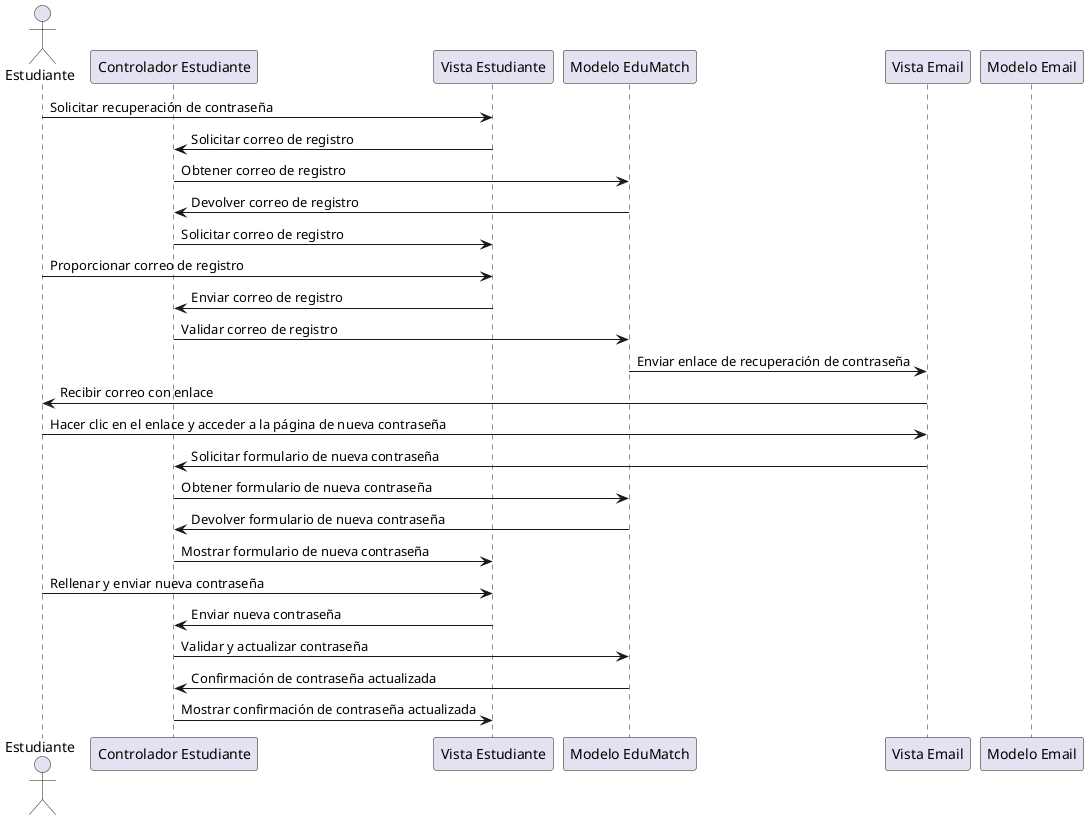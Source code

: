 ' RESERVAR TURNO

' @startuml
' actor Estudiante
' participant "Sistema EduMatch" as EduMatch
' participant Profesor

' Estudiante -> EduMatch: Buscar profesor
' EduMatch -> Estudiante: Mostrar lista de profesores
' Estudiante -> EduMatch: Seleccionar profesor y programar sesión
' EduMatch -> Profesor: Enviar solicitud de reserva
' Profesor -> EduMatch: Aceptar o rechazar reserva
' EduMatch -> Estudiante: Confirmación de reserva (aceptar o rechazar)

' EduMatch -> Reserva: Crear reserva
' EduMatch -> Estudiante: Notificación de reserva confirmada
' EduMatch -> Profesor: Notificación de reserva confirmada
' @enduml



' @startuml
' actor Estudiante
' participant "Vista Estudiante" as VistaEstudiante
' participant "Controlador Estudiante" as ControladorEstudiante
' participant "Modelo EduMatch" as ModeloEduMatch
' participant "Vista Profesor" as VistaProfesor
' participant "Controlador Profesor" as ControladorProfesor

' Estudiante -> VistaEstudiante: Buscar profesor
' VistaEstudiante -> ControladorEstudiante: Solicitar lista de profesores
' ControladorEstudiante -> ModeloEduMatch: Obtener lista de profesores
' ModeloEduMatch -> ControladorEstudiante: Devolver lista de profesores
' ControladorEstudiante -> VistaEstudiante: Mostrar lista de profesores
' Estudiante -> VistaEstudiante: Seleccionar profesor y programar sesión
' VistaEstudiante -> ControladorEstudiante: Solicitar reserva con profesor seleccionado
' ControladorEstudiante -> ModeloEduMatch: Crear reserva con el profesor seleccionado
' ModeloEduMatch -> ControladorEstudiante: Confirmar reserva
' ControladorEstudiante -> VistaEstudiante: Mostrar confirmación de reserva
' ControladorEstudiante -> ControladorProfesor: Notificar al profesor sobre la reserva
' ControladorProfesor -> VistaProfesor: Mostrar notificación de reserva
' @enduml


' CALIFICAR PROFESOR

' @startuml
' actor Estudiante
' participant "Sistema EduMatch" as EduMatch
' participant Profesor

' Estudiante -> EduMatch: Seleccionar profesor
' EduMatch -> Estudiante: Mostrar perfil del profesor
' Estudiante -> EduMatch: Calificar profesor (enviar reseña y calificación)
' EduMatch -> Profesor: Notificación de nueva calificación
' EduMatch -> EduMatch: Actualizar calificación promedio del profesor

' Estudiante -> EduMatch: Confirmación de calificación
' @enduml

' @startuml

' actor Estudiante
' participant "EstudianteView" as EstudianteView
' participant "EstudianteController" as EstudianteController
' participant "EduMatchModel" as EduMatchModel
' participant "ProfesorView" as ProfesorView
' participant "ProfesorController" as ProfesorController
' participant "ProfesorModel" as ProfesorModel

' Estudiante -> EstudianteView: Seleccionar Profesor
' EstudianteView -> EstudianteController: Solicitar perfil del profesor
' ControllerEstudiante -> EduMatchModel: Obtener perfil del profesor
' EduMatchModel -> EstudianteController: Devolver perfil del profesor
' EstudianteController -> EstudianteView: Mostrar perfil del profesor
' Estudiante -> EstudianteView: Calificar al profesor
' EstudianteView -> EstudianteController: Enviar reseña y calificación
' EstudianteController -> EduMatchModel: Registrar calificación y reseña
' EduMatchModel -> ProfesorController: Notificar nueva calificación
' ProfesorController -> ProfesorModel: Actualizar calificación promedio
' ProfesorModel -> ProfesorController: Confirmar actualización de calificación
' ProfesorController -> EduMatchModel: Confirmación actualización de calificación
' EduMatchModel -> EstudianteView: Confirmación de calificación

' @enduml



' COMPRAR CURSO

' @startuml
' actor Estudiante
' participant "Sistema EduMatch" as EduMatch
' participant Profesor
' participant "Sistema de Pago" as Pago

' Estudiante -> EduMatch: Navegar a sección de cursos
' EduMatch -> Estudiante: Mostrar lista de cursos
' Estudiante -> EduMatch: Seleccionar curso y proceder a compra
' EduMatch -> Pago: Procesar pago (detalles del curso y pago)
' Pago -> EduMatch: Confirmación de pago
' EduMatch -> Estudiante: Confirmación de compra y acceso al curso

' EduMatch -> Profesor: Notificación de venta del curso
' EduMatch -> Curso: Actualizar lista de estudiantes inscritos
' @enduml

' @startuml
' actor Estudiante
' participant "Controlador Estudiante" as ControllerEstudiante
' participant "Vista Estudiante" as ViewEstudiante
' participant "Modelo EduMatch" as ModelEduMatch
' participant "Vista Profesor" as ViewProfesor
' participant "Modelo Profesor" as ModelProfesor
' participant "Vista Pago" as ViewPago
' participant "Modelo Pago" as ModelPago

' Estudiante -> ViewEstudiante: Navegar a la sección de cursos
' ViewEstudiante -> ControllerEstudiante: Solicitar lista de cursos
' ControllerEstudiante -> ModelEduMatch: Obtener lista de cursos
' ModelEduMatch -> ControllerEstudiante: Devolver lista de cursos
' ControllerEstudiante -> ViewEstudiante: Mostrar lista de cursos
' Estudiante -> ViewEstudiante: Seleccionar curso y proceder a compra
' ViewEstudiante -> ControllerEstudiante: Solicitar compra de curso
' ControllerEstudiante -> ModelEduMatch: Procesar compra del curso
' ModelEduMatch -> ModelPago: Procesar pago (detalles del curso y pago)
' ModelPago -> ControllerEstudiante: Confirmación de pago
' ControllerEstudiante -> ViewPago: Mostrar confirmación de pago
' ViewPago -> Estudiante: Confirmación de compra y acceso al curso
' ModelEduMatch -> ModelProfesor: Notificar venta del curso
' ModelEduMatch -> ModelProfesor: Actualizar lista de estudiantes inscritos al curso
' @enduml


' CREAR CUENTA ESTUDIANTE

' @startuml
' actor Estudiante
' participant "Sistema EduMatch" as EduMatch

' Estudiante -> EduMatch: Acceder a la página de registro
' EduMatch -> Estudiante: Mostrar formulario de registro
' Estudiante -> EduMatch: Rellenar formulario y enviar
' EduMatch -> EduMatch: Validar información
' EduMatch -> Estudiante: Confirmación de creación de cuenta
' EduMatch -> Estudiante: Enviar email de verificación
' Estudiante -> Email: Recibir email de verificación
' Estudiante -> EduMatch: Confirmar verificación (clic en enlace)
' EduMatch -> EduMatch: Verificar email y activar cuenta
' EduMatch -> Estudiante: Cuenta activada y bienvenida
' @enduml

' @startuml
' actor Estudiante
' participant "Controlador Estudiante" as ControllerEstudiante
' participant "Vista Estudiante" as ViewEstudiante
' participant "Modelo EduMatch" as ModelEduMatch
' participant "Vista Email" as ViewEmail
' participant "Modelo Email" as ModelEmail

' Estudiante -> ViewEstudiante: Acceder a la página de registro
' ViewEstudiante -> ControllerEstudiante: Solicitar formulario de registro
' ControllerEstudiante -> ModelEduMatch: Obtener formulario de registro
' ModelEduMatch -> ControllerEstudiante: Devolver formulario de registro
' ControllerEstudiante -> ViewEstudiante: Mostrar formulario de registro
' Estudiante -> ViewEstudiante: Rellenar y enviar formulario
' ViewEstudiante -> ControllerEstudiante: Enviar formulario de registro
' ControllerEstudiante -> ModelEduMatch: Validar información
' ModelEduMatch -> ControllerEstudiante: Confirmación de creación de cuenta
' ControllerEstudiante -> ViewEstudiante: Mostrar confirmación de creación de cuenta
' ControllerEstudiante -> ViewEmail: Enviar correo de verificación
' ViewEmail -> Estudiante: Recibir correo de verificación
' Estudiante -> ViewEmail: Confirmar verificación (hacer clic en el enlace)
' ViewEmail -> ModelEduMatch: Confirmar verificación de correo y activar cuenta
' ModelEduMatch -> ControllerEstudiante: Cuenta activada y mensaje de bienvenida
' @enduml


' SUBIR CURSO

' @startuml
' actor Profesor
' participant "Sistema EduMatch" as EduMatch

' Profesor -> EduMatch: Acceder a la sección de subir curso
' EduMatch -> Profesor: Mostrar formulario para nuevo curso
' Profesor -> EduMatch: Rellenar y enviar detalles del curso
' EduMatch -> EduMatch: Validar detalles del curso
' EduMatch -> Profesor: Confirmación de curso subido

' EduMatch -> Curso: Guardar detalles del curso
' EduMatch -> Estudiantes: Notificar nuevo curso disponible (opcional)
' @enduml

' @startuml
' actor Profesor
' participant "Controlador Profesor" as ControllerProfesor
' participant "Vista Profesor" as ViewProfesor
' participant "Modelo EduMatch" as ModelEduMatch
' participant "Modelo Curso" as ModelCurso
' participant "Vista Estudiantes" as ViewEstudiantes

' Profesor -> ViewProfesor: Acceder a la sección de subir curso
' ViewProfesor -> ControllerProfesor: Solicitar formulario para nuevo curso
' ControllerProfesor -> ModelEduMatch: Obtener formulario para nuevo curso
' ModelEduMatch -> ControllerProfesor: Devolver formulario para nuevo curso
' ControllerProfesor -> ViewProfesor: Mostrar formulario para nuevo curso
' Profesor -> ViewProfesor: Rellenar y enviar detalles del curso
' ViewProfesor -> ControllerProfesor: Enviar detalles del curso
' ControllerProfesor -> ModelEduMatch: Validar detalles del curso
' ModelEduMatch -> ControllerProfesor: Confirmación de curso subido
' ControllerProfesor -> ModelCurso: Guardar detalles del curso
' ModelEduMatch -> ViewEstudiantes: Notificar disponibilidad del nuevo curso (opcional)
' @enduml

' RECUPERAR PASSWORD

' @startuml
' actor Estudiante
' participant "Sistema EduMatch" as EduMatch
' participant "Email" as Email

' Estudiante -> EduMatch: Solicitar recuperación de contraseña
' EduMatch -> Estudiante: Pedir email de registro
' Estudiante -> EduMatch: Proveer email de registro
' EduMatch -> EduMatch: Validar email
' EduMatch -> Email: Enviar enlace de recuperación de contraseña
' Estudiante -> Email: Recibir email con enlace
' Estudiante -> EduMatch: Clic en enlace y acceder a página de nueva contraseña
' EduMatch -> Estudiante: Mostrar formulario de nueva contraseña
' Estudiante -> EduMatch: Rellenar y enviar nueva contraseña
' EduMatch -> EduMatch: Validar y actualizar contraseña
' EduMatch -> Estudiante: Confirmación de contraseña actualizada
' @enduml

@startuml
actor Estudiante
participant "Controlador Estudiante" as ControllerEstudiante
participant "Vista Estudiante" as ViewEstudiante
participant "Modelo EduMatch" as ModelEduMatch
participant "Vista Email" as ViewEmail
participant "Modelo Email" as ModelEmail

Estudiante -> ViewEstudiante: Solicitar recuperación de contraseña
ViewEstudiante -> ControllerEstudiante: Solicitar correo de registro
ControllerEstudiante -> ModelEduMatch: Obtener correo de registro
ModelEduMatch -> ControllerEstudiante: Devolver correo de registro
ControllerEstudiante -> ViewEstudiante: Solicitar correo de registro
Estudiante -> ViewEstudiante: Proporcionar correo de registro
ViewEstudiante -> ControllerEstudiante: Enviar correo de registro
ControllerEstudiante -> ModelEduMatch: Validar correo de registro
ModelEduMatch -> ViewEmail: Enviar enlace de recuperación de contraseña
ViewEmail -> Estudiante: Recibir correo con enlace
Estudiante -> ViewEmail: Hacer clic en el enlace y acceder a la página de nueva contraseña
ViewEmail -> ControllerEstudiante: Solicitar formulario de nueva contraseña
ControllerEstudiante -> ModelEduMatch: Obtener formulario de nueva contraseña
ModelEduMatch -> ControllerEstudiante: Devolver formulario de nueva contraseña
ControllerEstudiante -> ViewEstudiante: Mostrar formulario de nueva contraseña
Estudiante -> ViewEstudiante: Rellenar y enviar nueva contraseña
ViewEstudiante -> ControllerEstudiante: Enviar nueva contraseña
ControllerEstudiante -> ModelEduMatch: Validar y actualizar contraseña
ModelEduMatch -> ControllerEstudiante: Confirmación de contraseña actualizada
ControllerEstudiante -> ViewEstudiante: Mostrar confirmación de contraseña actualizada

@enduml